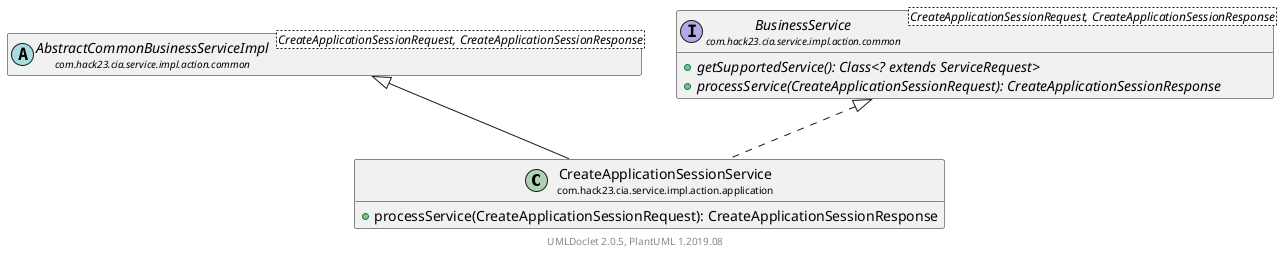 @startuml
    set namespaceSeparator none
    hide empty fields
    hide empty methods

    class "<size:14>CreateApplicationSessionService\n<size:10>com.hack23.cia.service.impl.action.application" as com.hack23.cia.service.impl.action.application.CreateApplicationSessionService [[CreateApplicationSessionService.html]] {
        +processService(CreateApplicationSessionRequest): CreateApplicationSessionResponse
    }

    abstract class "<size:14>AbstractCommonBusinessServiceImpl\n<size:10>com.hack23.cia.service.impl.action.common" as com.hack23.cia.service.impl.action.common.AbstractCommonBusinessServiceImpl<CreateApplicationSessionRequest, CreateApplicationSessionResponse> [[../common/AbstractCommonBusinessServiceImpl.html]]
    interface "<size:14>BusinessService\n<size:10>com.hack23.cia.service.impl.action.common" as com.hack23.cia.service.impl.action.common.BusinessService<CreateApplicationSessionRequest, CreateApplicationSessionResponse> [[../common/BusinessService.html]] {
        {abstract} +getSupportedService(): Class<? extends ServiceRequest>
        {abstract} +processService(CreateApplicationSessionRequest): CreateApplicationSessionResponse
    }

    com.hack23.cia.service.impl.action.common.AbstractCommonBusinessServiceImpl <|-- com.hack23.cia.service.impl.action.application.CreateApplicationSessionService
    com.hack23.cia.service.impl.action.common.BusinessService <|.. com.hack23.cia.service.impl.action.application.CreateApplicationSessionService

    center footer UMLDoclet 2.0.5, PlantUML 1.2019.08
@enduml
